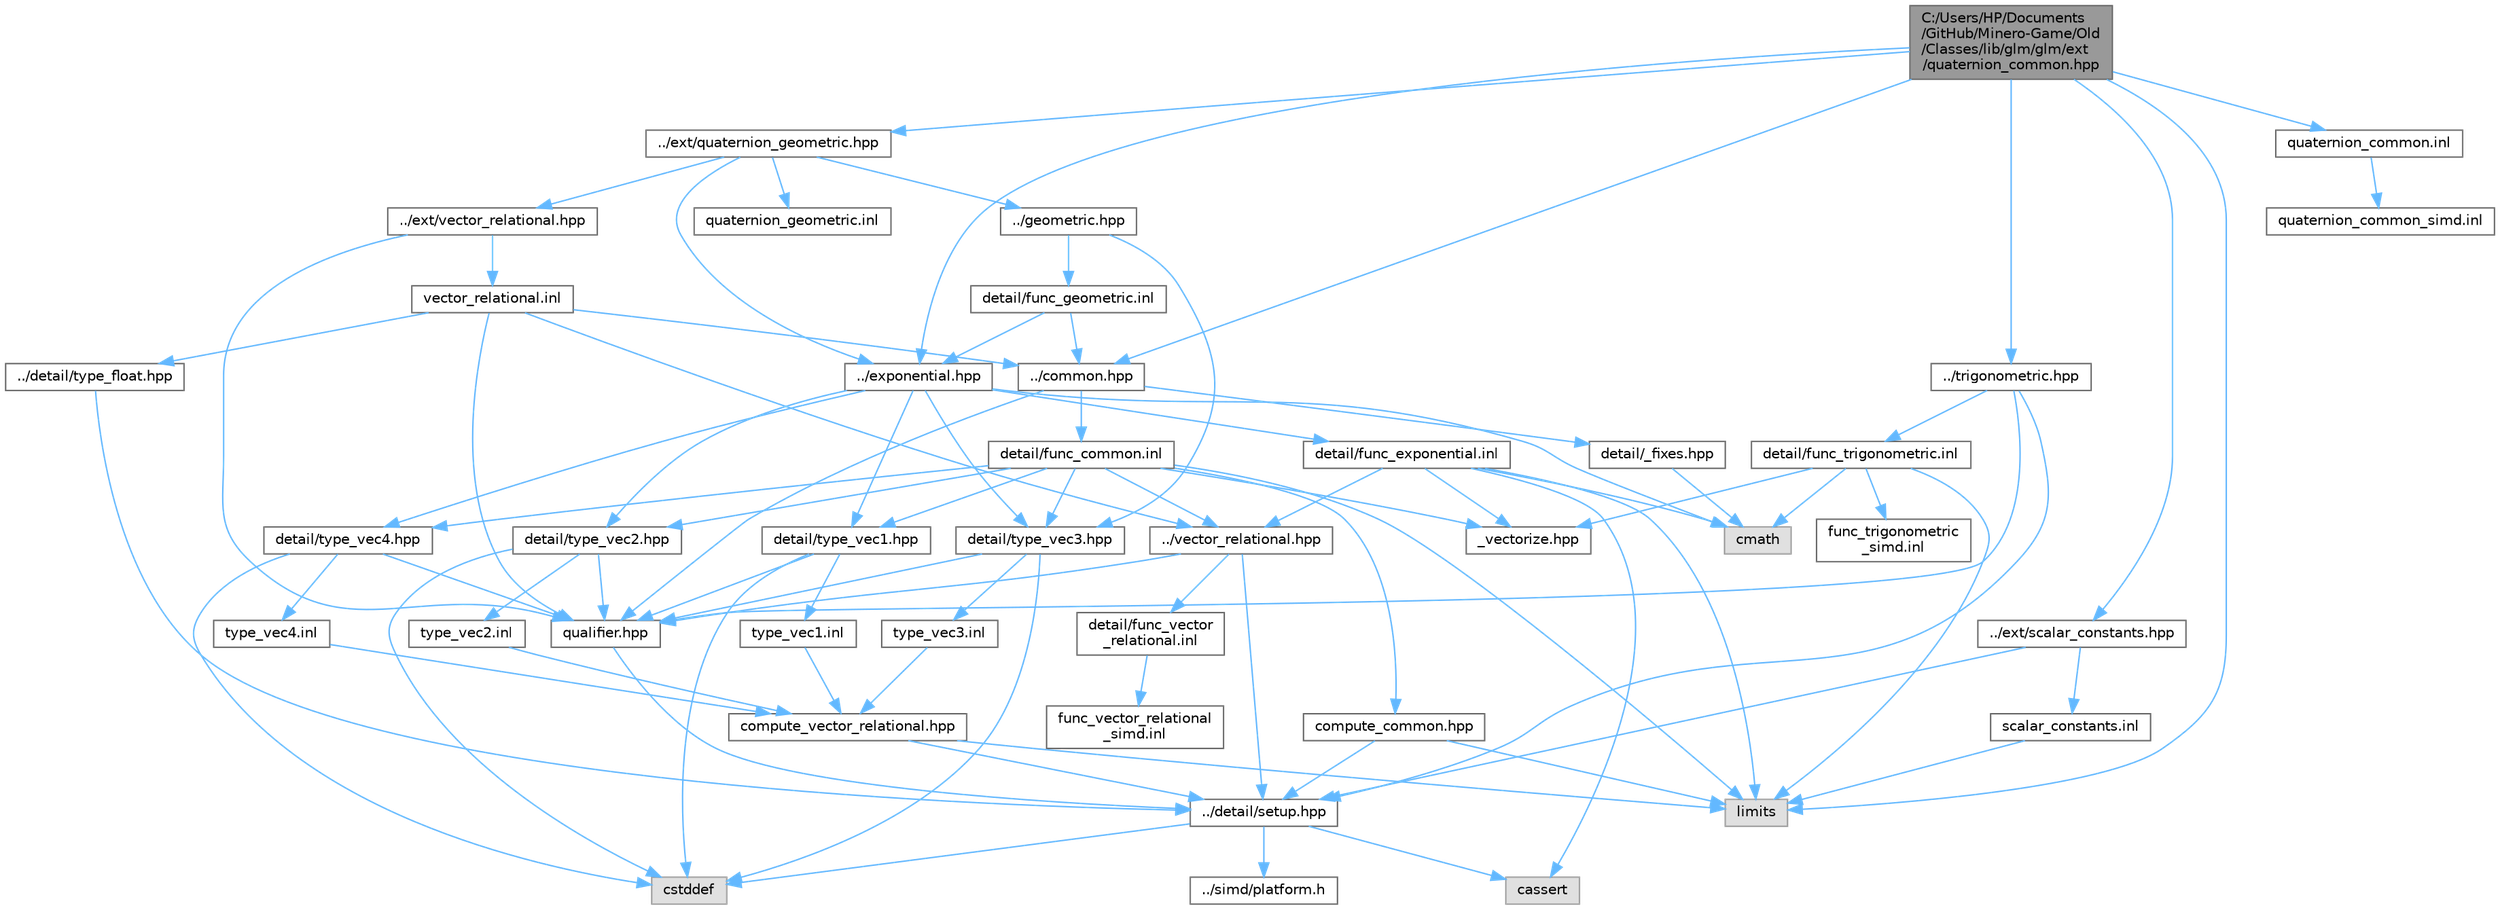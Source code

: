 digraph "C:/Users/HP/Documents/GitHub/Minero-Game/Old/Classes/lib/glm/glm/ext/quaternion_common.hpp"
{
 // LATEX_PDF_SIZE
  bgcolor="transparent";
  edge [fontname=Helvetica,fontsize=10,labelfontname=Helvetica,labelfontsize=10];
  node [fontname=Helvetica,fontsize=10,shape=box,height=0.2,width=0.4];
  Node1 [id="Node000001",label="C:/Users/HP/Documents\l/GitHub/Minero-Game/Old\l/Classes/lib/glm/glm/ext\l/quaternion_common.hpp",height=0.2,width=0.4,color="gray40", fillcolor="grey60", style="filled", fontcolor="black",tooltip=" "];
  Node1 -> Node2 [id="edge169_Node000001_Node000002",color="steelblue1",style="solid",tooltip=" "];
  Node2 [id="Node000002",label="../ext/scalar_constants.hpp",height=0.2,width=0.4,color="grey40", fillcolor="white", style="filled",URL="$_old_2_classes_2lib_2glm_2glm_2ext_2scalar__constants_8hpp.html",tooltip=" "];
  Node2 -> Node3 [id="edge170_Node000002_Node000003",color="steelblue1",style="solid",tooltip=" "];
  Node3 [id="Node000003",label="../detail/setup.hpp",height=0.2,width=0.4,color="grey40", fillcolor="white", style="filled",URL="$_old_2_classes_2lib_2glm_2glm_2detail_2setup_8hpp.html",tooltip=" "];
  Node3 -> Node4 [id="edge171_Node000003_Node000004",color="steelblue1",style="solid",tooltip=" "];
  Node4 [id="Node000004",label="cassert",height=0.2,width=0.4,color="grey60", fillcolor="#E0E0E0", style="filled",tooltip=" "];
  Node3 -> Node5 [id="edge172_Node000003_Node000005",color="steelblue1",style="solid",tooltip=" "];
  Node5 [id="Node000005",label="cstddef",height=0.2,width=0.4,color="grey60", fillcolor="#E0E0E0", style="filled",tooltip=" "];
  Node3 -> Node6 [id="edge173_Node000003_Node000006",color="steelblue1",style="solid",tooltip=" "];
  Node6 [id="Node000006",label="../simd/platform.h",height=0.2,width=0.4,color="grey40", fillcolor="white", style="filled",URL="$_old_2_classes_2lib_2glm_2glm_2simd_2platform_8h.html",tooltip=" "];
  Node2 -> Node7 [id="edge174_Node000002_Node000007",color="steelblue1",style="solid",tooltip=" "];
  Node7 [id="Node000007",label="scalar_constants.inl",height=0.2,width=0.4,color="grey40", fillcolor="white", style="filled",URL="$_old_2_classes_2lib_2glm_2glm_2ext_2scalar__constants_8inl.html",tooltip=" "];
  Node7 -> Node8 [id="edge175_Node000007_Node000008",color="steelblue1",style="solid",tooltip=" "];
  Node8 [id="Node000008",label="limits",height=0.2,width=0.4,color="grey60", fillcolor="#E0E0E0", style="filled",tooltip=" "];
  Node1 -> Node9 [id="edge176_Node000001_Node000009",color="steelblue1",style="solid",tooltip=" "];
  Node9 [id="Node000009",label="../ext/quaternion_geometric.hpp",height=0.2,width=0.4,color="grey40", fillcolor="white", style="filled",URL="$_old_2_classes_2lib_2glm_2glm_2ext_2quaternion__geometric_8hpp.html",tooltip=" "];
  Node9 -> Node10 [id="edge177_Node000009_Node000010",color="steelblue1",style="solid",tooltip=" "];
  Node10 [id="Node000010",label="../geometric.hpp",height=0.2,width=0.4,color="grey40", fillcolor="white", style="filled",URL="$_old_2_classes_2lib_2glm_2glm_2geometric_8hpp.html",tooltip=" "];
  Node10 -> Node11 [id="edge178_Node000010_Node000011",color="steelblue1",style="solid",tooltip=" "];
  Node11 [id="Node000011",label="detail/type_vec3.hpp",height=0.2,width=0.4,color="grey40", fillcolor="white", style="filled",URL="$_old_2_classes_2lib_2glm_2glm_2detail_2type__vec3_8hpp.html",tooltip=" "];
  Node11 -> Node12 [id="edge179_Node000011_Node000012",color="steelblue1",style="solid",tooltip=" "];
  Node12 [id="Node000012",label="qualifier.hpp",height=0.2,width=0.4,color="grey40", fillcolor="white", style="filled",URL="$_old_2_classes_2lib_2glm_2glm_2detail_2qualifier_8hpp.html",tooltip=" "];
  Node12 -> Node3 [id="edge180_Node000012_Node000003",color="steelblue1",style="solid",tooltip=" "];
  Node11 -> Node5 [id="edge181_Node000011_Node000005",color="steelblue1",style="solid",tooltip=" "];
  Node11 -> Node13 [id="edge182_Node000011_Node000013",color="steelblue1",style="solid",tooltip=" "];
  Node13 [id="Node000013",label="type_vec3.inl",height=0.2,width=0.4,color="grey40", fillcolor="white", style="filled",URL="$_old_2_classes_2lib_2glm_2glm_2detail_2type__vec3_8inl.html",tooltip=" "];
  Node13 -> Node14 [id="edge183_Node000013_Node000014",color="steelblue1",style="solid",tooltip=" "];
  Node14 [id="Node000014",label="compute_vector_relational.hpp",height=0.2,width=0.4,color="grey40", fillcolor="white", style="filled",URL="$_old_2_classes_2lib_2glm_2glm_2detail_2compute__vector__relational_8hpp.html",tooltip=" "];
  Node14 -> Node3 [id="edge184_Node000014_Node000003",color="steelblue1",style="solid",tooltip=" "];
  Node14 -> Node8 [id="edge185_Node000014_Node000008",color="steelblue1",style="solid",tooltip=" "];
  Node10 -> Node15 [id="edge186_Node000010_Node000015",color="steelblue1",style="solid",tooltip=" "];
  Node15 [id="Node000015",label="detail/func_geometric.inl",height=0.2,width=0.4,color="grey40", fillcolor="white", style="filled",URL="$_old_2_classes_2lib_2glm_2glm_2detail_2func__geometric_8inl.html",tooltip=" "];
  Node15 -> Node16 [id="edge187_Node000015_Node000016",color="steelblue1",style="solid",tooltip=" "];
  Node16 [id="Node000016",label="../exponential.hpp",height=0.2,width=0.4,color="grey40", fillcolor="white", style="filled",URL="$_old_2_classes_2lib_2glm_2glm_2exponential_8hpp.html",tooltip=" "];
  Node16 -> Node17 [id="edge188_Node000016_Node000017",color="steelblue1",style="solid",tooltip=" "];
  Node17 [id="Node000017",label="detail/type_vec1.hpp",height=0.2,width=0.4,color="grey40", fillcolor="white", style="filled",URL="$_old_2_classes_2lib_2glm_2glm_2detail_2type__vec1_8hpp.html",tooltip=" "];
  Node17 -> Node12 [id="edge189_Node000017_Node000012",color="steelblue1",style="solid",tooltip=" "];
  Node17 -> Node5 [id="edge190_Node000017_Node000005",color="steelblue1",style="solid",tooltip=" "];
  Node17 -> Node18 [id="edge191_Node000017_Node000018",color="steelblue1",style="solid",tooltip=" "];
  Node18 [id="Node000018",label="type_vec1.inl",height=0.2,width=0.4,color="grey40", fillcolor="white", style="filled",URL="$_old_2_classes_2lib_2glm_2glm_2detail_2type__vec1_8inl.html",tooltip=" "];
  Node18 -> Node14 [id="edge192_Node000018_Node000014",color="steelblue1",style="solid",tooltip=" "];
  Node16 -> Node19 [id="edge193_Node000016_Node000019",color="steelblue1",style="solid",tooltip=" "];
  Node19 [id="Node000019",label="detail/type_vec2.hpp",height=0.2,width=0.4,color="grey40", fillcolor="white", style="filled",URL="$_old_2_classes_2lib_2glm_2glm_2detail_2type__vec2_8hpp.html",tooltip=" "];
  Node19 -> Node12 [id="edge194_Node000019_Node000012",color="steelblue1",style="solid",tooltip=" "];
  Node19 -> Node5 [id="edge195_Node000019_Node000005",color="steelblue1",style="solid",tooltip=" "];
  Node19 -> Node20 [id="edge196_Node000019_Node000020",color="steelblue1",style="solid",tooltip=" "];
  Node20 [id="Node000020",label="type_vec2.inl",height=0.2,width=0.4,color="grey40", fillcolor="white", style="filled",URL="$_old_2_classes_2lib_2glm_2glm_2detail_2type__vec2_8inl.html",tooltip=" "];
  Node20 -> Node14 [id="edge197_Node000020_Node000014",color="steelblue1",style="solid",tooltip=" "];
  Node16 -> Node11 [id="edge198_Node000016_Node000011",color="steelblue1",style="solid",tooltip=" "];
  Node16 -> Node21 [id="edge199_Node000016_Node000021",color="steelblue1",style="solid",tooltip=" "];
  Node21 [id="Node000021",label="detail/type_vec4.hpp",height=0.2,width=0.4,color="grey40", fillcolor="white", style="filled",URL="$_old_2_classes_2lib_2glm_2glm_2detail_2type__vec4_8hpp.html",tooltip=" "];
  Node21 -> Node12 [id="edge200_Node000021_Node000012",color="steelblue1",style="solid",tooltip=" "];
  Node21 -> Node5 [id="edge201_Node000021_Node000005",color="steelblue1",style="solid",tooltip=" "];
  Node21 -> Node22 [id="edge202_Node000021_Node000022",color="steelblue1",style="solid",tooltip=" "];
  Node22 [id="Node000022",label="type_vec4.inl",height=0.2,width=0.4,color="grey40", fillcolor="white", style="filled",URL="$_old_2_classes_2lib_2glm_2glm_2detail_2type__vec4_8inl.html",tooltip=" "];
  Node22 -> Node14 [id="edge203_Node000022_Node000014",color="steelblue1",style="solid",tooltip=" "];
  Node16 -> Node23 [id="edge204_Node000016_Node000023",color="steelblue1",style="solid",tooltip=" "];
  Node23 [id="Node000023",label="cmath",height=0.2,width=0.4,color="grey60", fillcolor="#E0E0E0", style="filled",tooltip=" "];
  Node16 -> Node24 [id="edge205_Node000016_Node000024",color="steelblue1",style="solid",tooltip=" "];
  Node24 [id="Node000024",label="detail/func_exponential.inl",height=0.2,width=0.4,color="grey40", fillcolor="white", style="filled",URL="$_old_2_classes_2lib_2glm_2glm_2detail_2func__exponential_8inl.html",tooltip=" "];
  Node24 -> Node25 [id="edge206_Node000024_Node000025",color="steelblue1",style="solid",tooltip=" "];
  Node25 [id="Node000025",label="../vector_relational.hpp",height=0.2,width=0.4,color="grey40", fillcolor="white", style="filled",URL="$_old_2_classes_2lib_2glm_2glm_2vector__relational_8hpp.html",tooltip=" "];
  Node25 -> Node12 [id="edge207_Node000025_Node000012",color="steelblue1",style="solid",tooltip=" "];
  Node25 -> Node3 [id="edge208_Node000025_Node000003",color="steelblue1",style="solid",tooltip=" "];
  Node25 -> Node26 [id="edge209_Node000025_Node000026",color="steelblue1",style="solid",tooltip=" "];
  Node26 [id="Node000026",label="detail/func_vector\l_relational.inl",height=0.2,width=0.4,color="grey40", fillcolor="white", style="filled",URL="$_old_2_classes_2lib_2glm_2glm_2detail_2func__vector__relational_8inl.html",tooltip=" "];
  Node26 -> Node27 [id="edge210_Node000026_Node000027",color="steelblue1",style="solid",tooltip=" "];
  Node27 [id="Node000027",label="func_vector_relational\l_simd.inl",height=0.2,width=0.4,color="grey40", fillcolor="white", style="filled",URL="$_old_2_classes_2lib_2glm_2glm_2detail_2func__vector__relational__simd_8inl.html",tooltip=" "];
  Node24 -> Node28 [id="edge211_Node000024_Node000028",color="steelblue1",style="solid",tooltip=" "];
  Node28 [id="Node000028",label="_vectorize.hpp",height=0.2,width=0.4,color="grey40", fillcolor="white", style="filled",URL="$_old_2_classes_2lib_2glm_2glm_2detail_2__vectorize_8hpp.html",tooltip=" "];
  Node24 -> Node8 [id="edge212_Node000024_Node000008",color="steelblue1",style="solid",tooltip=" "];
  Node24 -> Node23 [id="edge213_Node000024_Node000023",color="steelblue1",style="solid",tooltip=" "];
  Node24 -> Node4 [id="edge214_Node000024_Node000004",color="steelblue1",style="solid",tooltip=" "];
  Node15 -> Node29 [id="edge215_Node000015_Node000029",color="steelblue1",style="solid",tooltip=" "];
  Node29 [id="Node000029",label="../common.hpp",height=0.2,width=0.4,color="grey40", fillcolor="white", style="filled",URL="$_old_2_classes_2lib_2glm_2glm_2common_8hpp.html",tooltip=" "];
  Node29 -> Node12 [id="edge216_Node000029_Node000012",color="steelblue1",style="solid",tooltip=" "];
  Node29 -> Node30 [id="edge217_Node000029_Node000030",color="steelblue1",style="solid",tooltip=" "];
  Node30 [id="Node000030",label="detail/_fixes.hpp",height=0.2,width=0.4,color="grey40", fillcolor="white", style="filled",URL="$_old_2_classes_2lib_2glm_2glm_2detail_2__fixes_8hpp.html",tooltip=" "];
  Node30 -> Node23 [id="edge218_Node000030_Node000023",color="steelblue1",style="solid",tooltip=" "];
  Node29 -> Node31 [id="edge219_Node000029_Node000031",color="steelblue1",style="solid",tooltip=" "];
  Node31 [id="Node000031",label="detail/func_common.inl",height=0.2,width=0.4,color="grey40", fillcolor="white", style="filled",URL="$_old_2_classes_2lib_2glm_2glm_2detail_2func__common_8inl.html",tooltip=" "];
  Node31 -> Node25 [id="edge220_Node000031_Node000025",color="steelblue1",style="solid",tooltip=" "];
  Node31 -> Node32 [id="edge221_Node000031_Node000032",color="steelblue1",style="solid",tooltip=" "];
  Node32 [id="Node000032",label="compute_common.hpp",height=0.2,width=0.4,color="grey40", fillcolor="white", style="filled",URL="$_old_2_classes_2lib_2glm_2glm_2detail_2compute__common_8hpp.html",tooltip=" "];
  Node32 -> Node3 [id="edge222_Node000032_Node000003",color="steelblue1",style="solid",tooltip=" "];
  Node32 -> Node8 [id="edge223_Node000032_Node000008",color="steelblue1",style="solid",tooltip=" "];
  Node31 -> Node17 [id="edge224_Node000031_Node000017",color="steelblue1",style="solid",tooltip=" "];
  Node31 -> Node19 [id="edge225_Node000031_Node000019",color="steelblue1",style="solid",tooltip=" "];
  Node31 -> Node11 [id="edge226_Node000031_Node000011",color="steelblue1",style="solid",tooltip=" "];
  Node31 -> Node21 [id="edge227_Node000031_Node000021",color="steelblue1",style="solid",tooltip=" "];
  Node31 -> Node28 [id="edge228_Node000031_Node000028",color="steelblue1",style="solid",tooltip=" "];
  Node31 -> Node8 [id="edge229_Node000031_Node000008",color="steelblue1",style="solid",tooltip=" "];
  Node9 -> Node16 [id="edge230_Node000009_Node000016",color="steelblue1",style="solid",tooltip=" "];
  Node9 -> Node33 [id="edge231_Node000009_Node000033",color="steelblue1",style="solid",tooltip=" "];
  Node33 [id="Node000033",label="../ext/vector_relational.hpp",height=0.2,width=0.4,color="grey40", fillcolor="white", style="filled",URL="$_old_2_classes_2lib_2glm_2glm_2ext_2vector__relational_8hpp.html",tooltip=" "];
  Node33 -> Node12 [id="edge232_Node000033_Node000012",color="steelblue1",style="solid",tooltip=" "];
  Node33 -> Node34 [id="edge233_Node000033_Node000034",color="steelblue1",style="solid",tooltip=" "];
  Node34 [id="Node000034",label="vector_relational.inl",height=0.2,width=0.4,color="grey40", fillcolor="white", style="filled",URL="$_old_2_classes_2lib_2glm_2glm_2ext_2vector__relational_8inl.html",tooltip=" "];
  Node34 -> Node25 [id="edge234_Node000034_Node000025",color="steelblue1",style="solid",tooltip=" "];
  Node34 -> Node29 [id="edge235_Node000034_Node000029",color="steelblue1",style="solid",tooltip=" "];
  Node34 -> Node12 [id="edge236_Node000034_Node000012",color="steelblue1",style="solid",tooltip=" "];
  Node34 -> Node35 [id="edge237_Node000034_Node000035",color="steelblue1",style="solid",tooltip=" "];
  Node35 [id="Node000035",label="../detail/type_float.hpp",height=0.2,width=0.4,color="grey40", fillcolor="white", style="filled",URL="$_old_2_classes_2lib_2glm_2glm_2detail_2type__float_8hpp.html",tooltip=" "];
  Node35 -> Node3 [id="edge238_Node000035_Node000003",color="steelblue1",style="solid",tooltip=" "];
  Node9 -> Node36 [id="edge239_Node000009_Node000036",color="steelblue1",style="solid",tooltip=" "];
  Node36 [id="Node000036",label="quaternion_geometric.inl",height=0.2,width=0.4,color="grey40", fillcolor="white", style="filled",URL="$_old_2_classes_2lib_2glm_2glm_2ext_2quaternion__geometric_8inl.html",tooltip=" "];
  Node1 -> Node29 [id="edge240_Node000001_Node000029",color="steelblue1",style="solid",tooltip=" "];
  Node1 -> Node37 [id="edge241_Node000001_Node000037",color="steelblue1",style="solid",tooltip=" "];
  Node37 [id="Node000037",label="../trigonometric.hpp",height=0.2,width=0.4,color="grey40", fillcolor="white", style="filled",URL="$_old_2_classes_2lib_2glm_2glm_2trigonometric_8hpp.html",tooltip=" "];
  Node37 -> Node3 [id="edge242_Node000037_Node000003",color="steelblue1",style="solid",tooltip=" "];
  Node37 -> Node12 [id="edge243_Node000037_Node000012",color="steelblue1",style="solid",tooltip=" "];
  Node37 -> Node38 [id="edge244_Node000037_Node000038",color="steelblue1",style="solid",tooltip=" "];
  Node38 [id="Node000038",label="detail/func_trigonometric.inl",height=0.2,width=0.4,color="grey40", fillcolor="white", style="filled",URL="$_old_2_classes_2lib_2glm_2glm_2detail_2func__trigonometric_8inl.html",tooltip=" "];
  Node38 -> Node28 [id="edge245_Node000038_Node000028",color="steelblue1",style="solid",tooltip=" "];
  Node38 -> Node23 [id="edge246_Node000038_Node000023",color="steelblue1",style="solid",tooltip=" "];
  Node38 -> Node8 [id="edge247_Node000038_Node000008",color="steelblue1",style="solid",tooltip=" "];
  Node38 -> Node39 [id="edge248_Node000038_Node000039",color="steelblue1",style="solid",tooltip=" "];
  Node39 [id="Node000039",label="func_trigonometric\l_simd.inl",height=0.2,width=0.4,color="grey40", fillcolor="white", style="filled",URL="$_old_2_classes_2lib_2glm_2glm_2detail_2func__trigonometric__simd_8inl.html",tooltip=" "];
  Node1 -> Node16 [id="edge249_Node000001_Node000016",color="steelblue1",style="solid",tooltip=" "];
  Node1 -> Node8 [id="edge250_Node000001_Node000008",color="steelblue1",style="solid",tooltip=" "];
  Node1 -> Node40 [id="edge251_Node000001_Node000040",color="steelblue1",style="solid",tooltip=" "];
  Node40 [id="Node000040",label="quaternion_common.inl",height=0.2,width=0.4,color="grey40", fillcolor="white", style="filled",URL="$_old_2_classes_2lib_2glm_2glm_2ext_2quaternion__common_8inl.html",tooltip=" "];
  Node40 -> Node41 [id="edge252_Node000040_Node000041",color="steelblue1",style="solid",tooltip=" "];
  Node41 [id="Node000041",label="quaternion_common_simd.inl",height=0.2,width=0.4,color="grey40", fillcolor="white", style="filled",URL="$_old_2_classes_2lib_2glm_2glm_2ext_2quaternion__common__simd_8inl.html",tooltip=" "];
}
